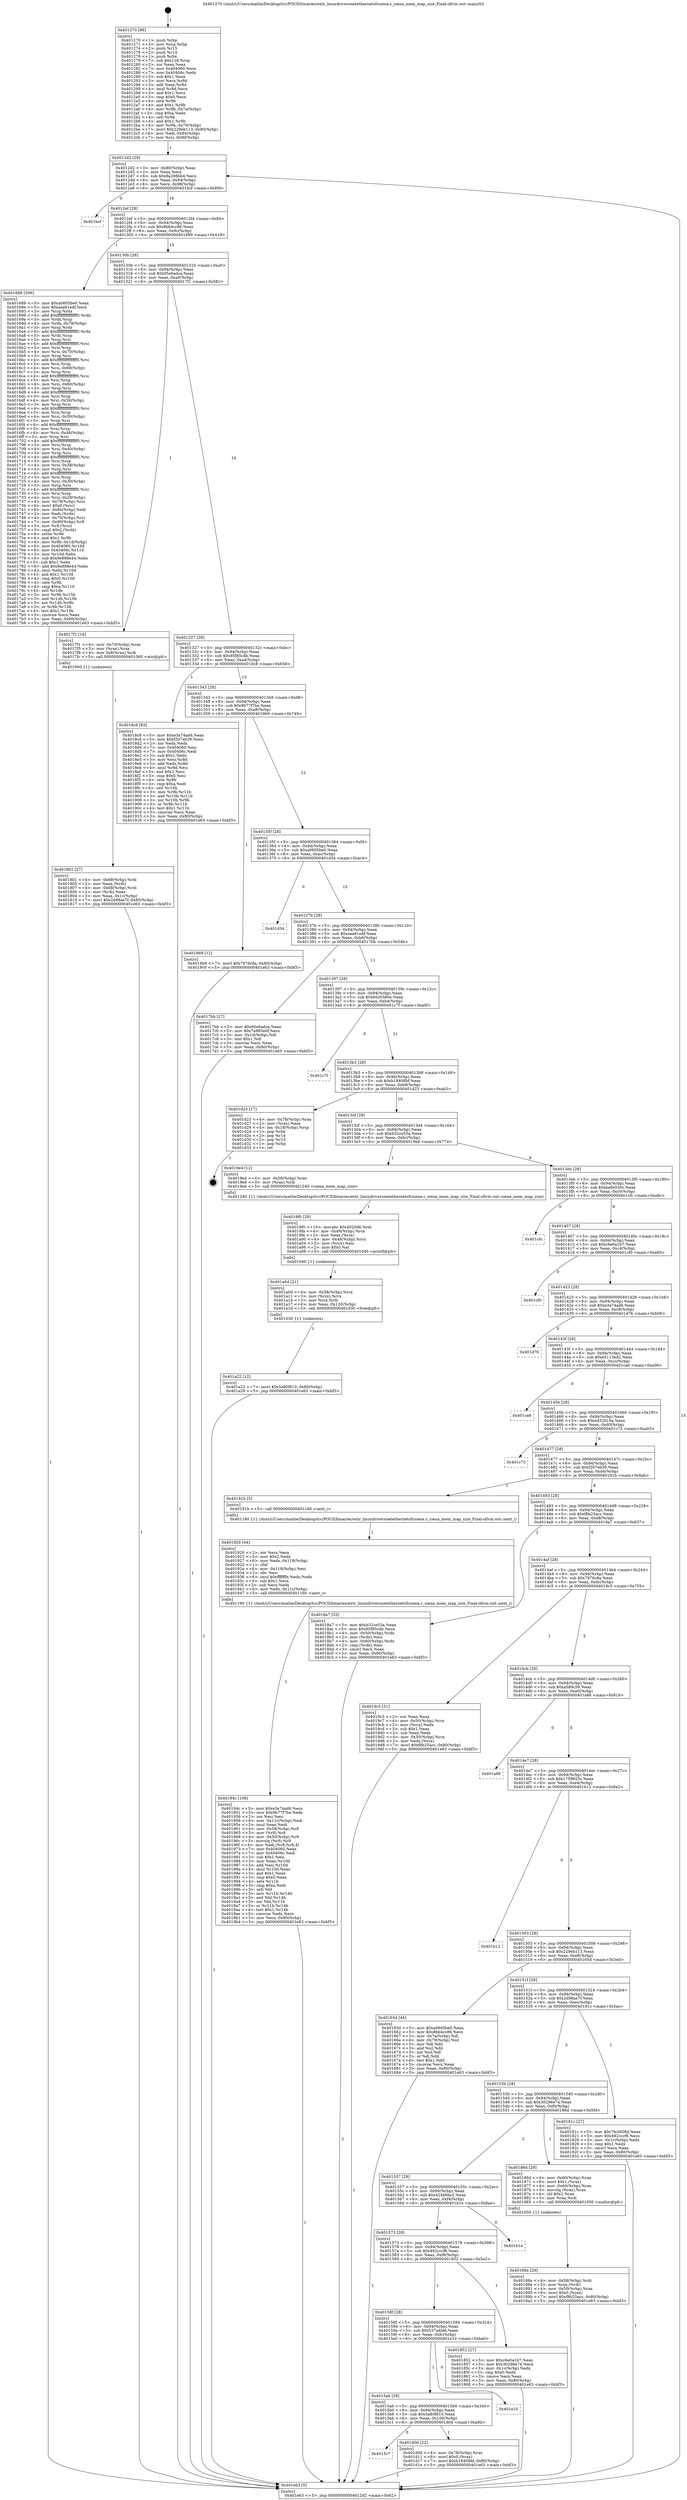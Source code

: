 digraph "0x401270" {
  label = "0x401270 (/mnt/c/Users/mathe/Desktop/tcc/POCII/binaries/extr_linuxdriversnetethernetsfcsiena.c_siena_mem_map_size_Final-ollvm.out::main(0))"
  labelloc = "t"
  node[shape=record]

  Entry [label="",width=0.3,height=0.3,shape=circle,fillcolor=black,style=filled]
  "0x4012d2" [label="{
     0x4012d2 [29]\l
     | [instrs]\l
     &nbsp;&nbsp;0x4012d2 \<+3\>: mov -0x80(%rbp),%eax\l
     &nbsp;&nbsp;0x4012d5 \<+2\>: mov %eax,%ecx\l
     &nbsp;&nbsp;0x4012d7 \<+6\>: sub $0x8a298bb4,%ecx\l
     &nbsp;&nbsp;0x4012dd \<+6\>: mov %eax,-0x94(%rbp)\l
     &nbsp;&nbsp;0x4012e3 \<+6\>: mov %ecx,-0x98(%rbp)\l
     &nbsp;&nbsp;0x4012e9 \<+6\>: je 0000000000401bcf \<main+0x95f\>\l
  }"]
  "0x401bcf" [label="{
     0x401bcf\l
  }", style=dashed]
  "0x4012ef" [label="{
     0x4012ef [28]\l
     | [instrs]\l
     &nbsp;&nbsp;0x4012ef \<+5\>: jmp 00000000004012f4 \<main+0x84\>\l
     &nbsp;&nbsp;0x4012f4 \<+6\>: mov -0x94(%rbp),%eax\l
     &nbsp;&nbsp;0x4012fa \<+5\>: sub $0x8bb4cc86,%eax\l
     &nbsp;&nbsp;0x4012ff \<+6\>: mov %eax,-0x9c(%rbp)\l
     &nbsp;&nbsp;0x401305 \<+6\>: je 0000000000401689 \<main+0x419\>\l
  }"]
  Exit [label="",width=0.3,height=0.3,shape=circle,fillcolor=black,style=filled,peripheries=2]
  "0x401689" [label="{
     0x401689 [306]\l
     | [instrs]\l
     &nbsp;&nbsp;0x401689 \<+5\>: mov $0xa0605be0,%eax\l
     &nbsp;&nbsp;0x40168e \<+5\>: mov $0xaaa81edf,%ecx\l
     &nbsp;&nbsp;0x401693 \<+3\>: mov %rsp,%rdx\l
     &nbsp;&nbsp;0x401696 \<+4\>: add $0xfffffffffffffff0,%rdx\l
     &nbsp;&nbsp;0x40169a \<+3\>: mov %rdx,%rsp\l
     &nbsp;&nbsp;0x40169d \<+4\>: mov %rdx,-0x78(%rbp)\l
     &nbsp;&nbsp;0x4016a1 \<+3\>: mov %rsp,%rdx\l
     &nbsp;&nbsp;0x4016a4 \<+4\>: add $0xfffffffffffffff0,%rdx\l
     &nbsp;&nbsp;0x4016a8 \<+3\>: mov %rdx,%rsp\l
     &nbsp;&nbsp;0x4016ab \<+3\>: mov %rsp,%rsi\l
     &nbsp;&nbsp;0x4016ae \<+4\>: add $0xfffffffffffffff0,%rsi\l
     &nbsp;&nbsp;0x4016b2 \<+3\>: mov %rsi,%rsp\l
     &nbsp;&nbsp;0x4016b5 \<+4\>: mov %rsi,-0x70(%rbp)\l
     &nbsp;&nbsp;0x4016b9 \<+3\>: mov %rsp,%rsi\l
     &nbsp;&nbsp;0x4016bc \<+4\>: add $0xfffffffffffffff0,%rsi\l
     &nbsp;&nbsp;0x4016c0 \<+3\>: mov %rsi,%rsp\l
     &nbsp;&nbsp;0x4016c3 \<+4\>: mov %rsi,-0x68(%rbp)\l
     &nbsp;&nbsp;0x4016c7 \<+3\>: mov %rsp,%rsi\l
     &nbsp;&nbsp;0x4016ca \<+4\>: add $0xfffffffffffffff0,%rsi\l
     &nbsp;&nbsp;0x4016ce \<+3\>: mov %rsi,%rsp\l
     &nbsp;&nbsp;0x4016d1 \<+4\>: mov %rsi,-0x60(%rbp)\l
     &nbsp;&nbsp;0x4016d5 \<+3\>: mov %rsp,%rsi\l
     &nbsp;&nbsp;0x4016d8 \<+4\>: add $0xfffffffffffffff0,%rsi\l
     &nbsp;&nbsp;0x4016dc \<+3\>: mov %rsi,%rsp\l
     &nbsp;&nbsp;0x4016df \<+4\>: mov %rsi,-0x58(%rbp)\l
     &nbsp;&nbsp;0x4016e3 \<+3\>: mov %rsp,%rsi\l
     &nbsp;&nbsp;0x4016e6 \<+4\>: add $0xfffffffffffffff0,%rsi\l
     &nbsp;&nbsp;0x4016ea \<+3\>: mov %rsi,%rsp\l
     &nbsp;&nbsp;0x4016ed \<+4\>: mov %rsi,-0x50(%rbp)\l
     &nbsp;&nbsp;0x4016f1 \<+3\>: mov %rsp,%rsi\l
     &nbsp;&nbsp;0x4016f4 \<+4\>: add $0xfffffffffffffff0,%rsi\l
     &nbsp;&nbsp;0x4016f8 \<+3\>: mov %rsi,%rsp\l
     &nbsp;&nbsp;0x4016fb \<+4\>: mov %rsi,-0x48(%rbp)\l
     &nbsp;&nbsp;0x4016ff \<+3\>: mov %rsp,%rsi\l
     &nbsp;&nbsp;0x401702 \<+4\>: add $0xfffffffffffffff0,%rsi\l
     &nbsp;&nbsp;0x401706 \<+3\>: mov %rsi,%rsp\l
     &nbsp;&nbsp;0x401709 \<+4\>: mov %rsi,-0x40(%rbp)\l
     &nbsp;&nbsp;0x40170d \<+3\>: mov %rsp,%rsi\l
     &nbsp;&nbsp;0x401710 \<+4\>: add $0xfffffffffffffff0,%rsi\l
     &nbsp;&nbsp;0x401714 \<+3\>: mov %rsi,%rsp\l
     &nbsp;&nbsp;0x401717 \<+4\>: mov %rsi,-0x38(%rbp)\l
     &nbsp;&nbsp;0x40171b \<+3\>: mov %rsp,%rsi\l
     &nbsp;&nbsp;0x40171e \<+4\>: add $0xfffffffffffffff0,%rsi\l
     &nbsp;&nbsp;0x401722 \<+3\>: mov %rsi,%rsp\l
     &nbsp;&nbsp;0x401725 \<+4\>: mov %rsi,-0x30(%rbp)\l
     &nbsp;&nbsp;0x401729 \<+3\>: mov %rsp,%rsi\l
     &nbsp;&nbsp;0x40172c \<+4\>: add $0xfffffffffffffff0,%rsi\l
     &nbsp;&nbsp;0x401730 \<+3\>: mov %rsi,%rsp\l
     &nbsp;&nbsp;0x401733 \<+4\>: mov %rsi,-0x28(%rbp)\l
     &nbsp;&nbsp;0x401737 \<+4\>: mov -0x78(%rbp),%rsi\l
     &nbsp;&nbsp;0x40173b \<+6\>: movl $0x0,(%rsi)\l
     &nbsp;&nbsp;0x401741 \<+6\>: mov -0x84(%rbp),%edi\l
     &nbsp;&nbsp;0x401747 \<+2\>: mov %edi,(%rdx)\l
     &nbsp;&nbsp;0x401749 \<+4\>: mov -0x70(%rbp),%rsi\l
     &nbsp;&nbsp;0x40174d \<+7\>: mov -0x90(%rbp),%r8\l
     &nbsp;&nbsp;0x401754 \<+3\>: mov %r8,(%rsi)\l
     &nbsp;&nbsp;0x401757 \<+3\>: cmpl $0x2,(%rdx)\l
     &nbsp;&nbsp;0x40175a \<+4\>: setne %r9b\l
     &nbsp;&nbsp;0x40175e \<+4\>: and $0x1,%r9b\l
     &nbsp;&nbsp;0x401762 \<+4\>: mov %r9b,-0x1d(%rbp)\l
     &nbsp;&nbsp;0x401766 \<+8\>: mov 0x404060,%r10d\l
     &nbsp;&nbsp;0x40176e \<+8\>: mov 0x40406c,%r11d\l
     &nbsp;&nbsp;0x401776 \<+3\>: mov %r10d,%ebx\l
     &nbsp;&nbsp;0x401779 \<+6\>: sub $0x9e888e44,%ebx\l
     &nbsp;&nbsp;0x40177f \<+3\>: sub $0x1,%ebx\l
     &nbsp;&nbsp;0x401782 \<+6\>: add $0x9e888e44,%ebx\l
     &nbsp;&nbsp;0x401788 \<+4\>: imul %ebx,%r10d\l
     &nbsp;&nbsp;0x40178c \<+4\>: and $0x1,%r10d\l
     &nbsp;&nbsp;0x401790 \<+4\>: cmp $0x0,%r10d\l
     &nbsp;&nbsp;0x401794 \<+4\>: sete %r9b\l
     &nbsp;&nbsp;0x401798 \<+4\>: cmp $0xa,%r11d\l
     &nbsp;&nbsp;0x40179c \<+4\>: setl %r14b\l
     &nbsp;&nbsp;0x4017a0 \<+3\>: mov %r9b,%r15b\l
     &nbsp;&nbsp;0x4017a3 \<+3\>: and %r14b,%r15b\l
     &nbsp;&nbsp;0x4017a6 \<+3\>: xor %r14b,%r9b\l
     &nbsp;&nbsp;0x4017a9 \<+3\>: or %r9b,%r15b\l
     &nbsp;&nbsp;0x4017ac \<+4\>: test $0x1,%r15b\l
     &nbsp;&nbsp;0x4017b0 \<+3\>: cmovne %ecx,%eax\l
     &nbsp;&nbsp;0x4017b3 \<+3\>: mov %eax,-0x80(%rbp)\l
     &nbsp;&nbsp;0x4017b6 \<+5\>: jmp 0000000000401e63 \<main+0xbf3\>\l
  }"]
  "0x40130b" [label="{
     0x40130b [28]\l
     | [instrs]\l
     &nbsp;&nbsp;0x40130b \<+5\>: jmp 0000000000401310 \<main+0xa0\>\l
     &nbsp;&nbsp;0x401310 \<+6\>: mov -0x94(%rbp),%eax\l
     &nbsp;&nbsp;0x401316 \<+5\>: sub $0x95e6adca,%eax\l
     &nbsp;&nbsp;0x40131b \<+6\>: mov %eax,-0xa0(%rbp)\l
     &nbsp;&nbsp;0x401321 \<+6\>: je 00000000004017f1 \<main+0x581\>\l
  }"]
  "0x4015c7" [label="{
     0x4015c7\l
  }", style=dashed]
  "0x4017f1" [label="{
     0x4017f1 [16]\l
     | [instrs]\l
     &nbsp;&nbsp;0x4017f1 \<+4\>: mov -0x70(%rbp),%rax\l
     &nbsp;&nbsp;0x4017f5 \<+3\>: mov (%rax),%rax\l
     &nbsp;&nbsp;0x4017f8 \<+4\>: mov 0x8(%rax),%rdi\l
     &nbsp;&nbsp;0x4017fc \<+5\>: call 0000000000401060 \<atoi@plt\>\l
     | [calls]\l
     &nbsp;&nbsp;0x401060 \{1\} (unknown)\l
  }"]
  "0x401327" [label="{
     0x401327 [28]\l
     | [instrs]\l
     &nbsp;&nbsp;0x401327 \<+5\>: jmp 000000000040132c \<main+0xbc\>\l
     &nbsp;&nbsp;0x40132c \<+6\>: mov -0x94(%rbp),%eax\l
     &nbsp;&nbsp;0x401332 \<+5\>: sub $0x95f85cdb,%eax\l
     &nbsp;&nbsp;0x401337 \<+6\>: mov %eax,-0xa4(%rbp)\l
     &nbsp;&nbsp;0x40133d \<+6\>: je 00000000004018c8 \<main+0x658\>\l
  }"]
  "0x401d0d" [label="{
     0x401d0d [22]\l
     | [instrs]\l
     &nbsp;&nbsp;0x401d0d \<+4\>: mov -0x78(%rbp),%rax\l
     &nbsp;&nbsp;0x401d11 \<+6\>: movl $0x0,(%rax)\l
     &nbsp;&nbsp;0x401d17 \<+7\>: movl $0xb18408bf,-0x80(%rbp)\l
     &nbsp;&nbsp;0x401d1e \<+5\>: jmp 0000000000401e63 \<main+0xbf3\>\l
  }"]
  "0x4018c8" [label="{
     0x4018c8 [83]\l
     | [instrs]\l
     &nbsp;&nbsp;0x4018c8 \<+5\>: mov $0xe3a74ad6,%eax\l
     &nbsp;&nbsp;0x4018cd \<+5\>: mov $0xf207eb39,%ecx\l
     &nbsp;&nbsp;0x4018d2 \<+2\>: xor %edx,%edx\l
     &nbsp;&nbsp;0x4018d4 \<+7\>: mov 0x404060,%esi\l
     &nbsp;&nbsp;0x4018db \<+7\>: mov 0x40406c,%edi\l
     &nbsp;&nbsp;0x4018e2 \<+3\>: sub $0x1,%edx\l
     &nbsp;&nbsp;0x4018e5 \<+3\>: mov %esi,%r8d\l
     &nbsp;&nbsp;0x4018e8 \<+3\>: add %edx,%r8d\l
     &nbsp;&nbsp;0x4018eb \<+4\>: imul %r8d,%esi\l
     &nbsp;&nbsp;0x4018ef \<+3\>: and $0x1,%esi\l
     &nbsp;&nbsp;0x4018f2 \<+3\>: cmp $0x0,%esi\l
     &nbsp;&nbsp;0x4018f5 \<+4\>: sete %r9b\l
     &nbsp;&nbsp;0x4018f9 \<+3\>: cmp $0xa,%edi\l
     &nbsp;&nbsp;0x4018fc \<+4\>: setl %r10b\l
     &nbsp;&nbsp;0x401900 \<+3\>: mov %r9b,%r11b\l
     &nbsp;&nbsp;0x401903 \<+3\>: and %r10b,%r11b\l
     &nbsp;&nbsp;0x401906 \<+3\>: xor %r10b,%r9b\l
     &nbsp;&nbsp;0x401909 \<+3\>: or %r9b,%r11b\l
     &nbsp;&nbsp;0x40190c \<+4\>: test $0x1,%r11b\l
     &nbsp;&nbsp;0x401910 \<+3\>: cmovne %ecx,%eax\l
     &nbsp;&nbsp;0x401913 \<+3\>: mov %eax,-0x80(%rbp)\l
     &nbsp;&nbsp;0x401916 \<+5\>: jmp 0000000000401e63 \<main+0xbf3\>\l
  }"]
  "0x401343" [label="{
     0x401343 [28]\l
     | [instrs]\l
     &nbsp;&nbsp;0x401343 \<+5\>: jmp 0000000000401348 \<main+0xd8\>\l
     &nbsp;&nbsp;0x401348 \<+6\>: mov -0x94(%rbp),%eax\l
     &nbsp;&nbsp;0x40134e \<+5\>: sub $0x9b77f7be,%eax\l
     &nbsp;&nbsp;0x401353 \<+6\>: mov %eax,-0xa8(%rbp)\l
     &nbsp;&nbsp;0x401359 \<+6\>: je 00000000004019b9 \<main+0x749\>\l
  }"]
  "0x4015ab" [label="{
     0x4015ab [28]\l
     | [instrs]\l
     &nbsp;&nbsp;0x4015ab \<+5\>: jmp 00000000004015b0 \<main+0x340\>\l
     &nbsp;&nbsp;0x4015b0 \<+6\>: mov -0x94(%rbp),%eax\l
     &nbsp;&nbsp;0x4015b6 \<+5\>: sub $0x5a80f810,%eax\l
     &nbsp;&nbsp;0x4015bb \<+6\>: mov %eax,-0x100(%rbp)\l
     &nbsp;&nbsp;0x4015c1 \<+6\>: je 0000000000401d0d \<main+0xa9d\>\l
  }"]
  "0x4019b9" [label="{
     0x4019b9 [12]\l
     | [instrs]\l
     &nbsp;&nbsp;0x4019b9 \<+7\>: movl $0x7976c8a,-0x80(%rbp)\l
     &nbsp;&nbsp;0x4019c0 \<+5\>: jmp 0000000000401e63 \<main+0xbf3\>\l
  }"]
  "0x40135f" [label="{
     0x40135f [28]\l
     | [instrs]\l
     &nbsp;&nbsp;0x40135f \<+5\>: jmp 0000000000401364 \<main+0xf4\>\l
     &nbsp;&nbsp;0x401364 \<+6\>: mov -0x94(%rbp),%eax\l
     &nbsp;&nbsp;0x40136a \<+5\>: sub $0xa0605be0,%eax\l
     &nbsp;&nbsp;0x40136f \<+6\>: mov %eax,-0xac(%rbp)\l
     &nbsp;&nbsp;0x401375 \<+6\>: je 0000000000401d34 \<main+0xac4\>\l
  }"]
  "0x401e10" [label="{
     0x401e10\l
  }", style=dashed]
  "0x401d34" [label="{
     0x401d34\l
  }", style=dashed]
  "0x40137b" [label="{
     0x40137b [28]\l
     | [instrs]\l
     &nbsp;&nbsp;0x40137b \<+5\>: jmp 0000000000401380 \<main+0x110\>\l
     &nbsp;&nbsp;0x401380 \<+6\>: mov -0x94(%rbp),%eax\l
     &nbsp;&nbsp;0x401386 \<+5\>: sub $0xaaa81edf,%eax\l
     &nbsp;&nbsp;0x40138b \<+6\>: mov %eax,-0xb0(%rbp)\l
     &nbsp;&nbsp;0x401391 \<+6\>: je 00000000004017bb \<main+0x54b\>\l
  }"]
  "0x401a22" [label="{
     0x401a22 [12]\l
     | [instrs]\l
     &nbsp;&nbsp;0x401a22 \<+7\>: movl $0x5a80f810,-0x80(%rbp)\l
     &nbsp;&nbsp;0x401a29 \<+5\>: jmp 0000000000401e63 \<main+0xbf3\>\l
  }"]
  "0x4017bb" [label="{
     0x4017bb [27]\l
     | [instrs]\l
     &nbsp;&nbsp;0x4017bb \<+5\>: mov $0x95e6adca,%eax\l
     &nbsp;&nbsp;0x4017c0 \<+5\>: mov $0x7a985e0f,%ecx\l
     &nbsp;&nbsp;0x4017c5 \<+3\>: mov -0x1d(%rbp),%dl\l
     &nbsp;&nbsp;0x4017c8 \<+3\>: test $0x1,%dl\l
     &nbsp;&nbsp;0x4017cb \<+3\>: cmovne %ecx,%eax\l
     &nbsp;&nbsp;0x4017ce \<+3\>: mov %eax,-0x80(%rbp)\l
     &nbsp;&nbsp;0x4017d1 \<+5\>: jmp 0000000000401e63 \<main+0xbf3\>\l
  }"]
  "0x401397" [label="{
     0x401397 [28]\l
     | [instrs]\l
     &nbsp;&nbsp;0x401397 \<+5\>: jmp 000000000040139c \<main+0x12c\>\l
     &nbsp;&nbsp;0x40139c \<+6\>: mov -0x94(%rbp),%eax\l
     &nbsp;&nbsp;0x4013a2 \<+5\>: sub $0xb0c0380e,%eax\l
     &nbsp;&nbsp;0x4013a7 \<+6\>: mov %eax,-0xb4(%rbp)\l
     &nbsp;&nbsp;0x4013ad \<+6\>: je 0000000000401c7f \<main+0xa0f\>\l
  }"]
  "0x401a0d" [label="{
     0x401a0d [21]\l
     | [instrs]\l
     &nbsp;&nbsp;0x401a0d \<+4\>: mov -0x58(%rbp),%rcx\l
     &nbsp;&nbsp;0x401a11 \<+3\>: mov (%rcx),%rcx\l
     &nbsp;&nbsp;0x401a14 \<+3\>: mov %rcx,%rdi\l
     &nbsp;&nbsp;0x401a17 \<+6\>: mov %eax,-0x120(%rbp)\l
     &nbsp;&nbsp;0x401a1d \<+5\>: call 0000000000401030 \<free@plt\>\l
     | [calls]\l
     &nbsp;&nbsp;0x401030 \{1\} (unknown)\l
  }"]
  "0x401c7f" [label="{
     0x401c7f\l
  }", style=dashed]
  "0x4013b3" [label="{
     0x4013b3 [28]\l
     | [instrs]\l
     &nbsp;&nbsp;0x4013b3 \<+5\>: jmp 00000000004013b8 \<main+0x148\>\l
     &nbsp;&nbsp;0x4013b8 \<+6\>: mov -0x94(%rbp),%eax\l
     &nbsp;&nbsp;0x4013be \<+5\>: sub $0xb18408bf,%eax\l
     &nbsp;&nbsp;0x4013c3 \<+6\>: mov %eax,-0xb8(%rbp)\l
     &nbsp;&nbsp;0x4013c9 \<+6\>: je 0000000000401d23 \<main+0xab3\>\l
  }"]
  "0x4019f0" [label="{
     0x4019f0 [29]\l
     | [instrs]\l
     &nbsp;&nbsp;0x4019f0 \<+10\>: movabs $0x4020d6,%rdi\l
     &nbsp;&nbsp;0x4019fa \<+4\>: mov -0x48(%rbp),%rcx\l
     &nbsp;&nbsp;0x4019fe \<+2\>: mov %eax,(%rcx)\l
     &nbsp;&nbsp;0x401a00 \<+4\>: mov -0x48(%rbp),%rcx\l
     &nbsp;&nbsp;0x401a04 \<+2\>: mov (%rcx),%esi\l
     &nbsp;&nbsp;0x401a06 \<+2\>: mov $0x0,%al\l
     &nbsp;&nbsp;0x401a08 \<+5\>: call 0000000000401040 \<printf@plt\>\l
     | [calls]\l
     &nbsp;&nbsp;0x401040 \{1\} (unknown)\l
  }"]
  "0x401d23" [label="{
     0x401d23 [17]\l
     | [instrs]\l
     &nbsp;&nbsp;0x401d23 \<+4\>: mov -0x78(%rbp),%rax\l
     &nbsp;&nbsp;0x401d27 \<+2\>: mov (%rax),%eax\l
     &nbsp;&nbsp;0x401d29 \<+4\>: lea -0x18(%rbp),%rsp\l
     &nbsp;&nbsp;0x401d2d \<+1\>: pop %rbx\l
     &nbsp;&nbsp;0x401d2e \<+2\>: pop %r14\l
     &nbsp;&nbsp;0x401d30 \<+2\>: pop %r15\l
     &nbsp;&nbsp;0x401d32 \<+1\>: pop %rbp\l
     &nbsp;&nbsp;0x401d33 \<+1\>: ret\l
  }"]
  "0x4013cf" [label="{
     0x4013cf [28]\l
     | [instrs]\l
     &nbsp;&nbsp;0x4013cf \<+5\>: jmp 00000000004013d4 \<main+0x164\>\l
     &nbsp;&nbsp;0x4013d4 \<+6\>: mov -0x94(%rbp),%eax\l
     &nbsp;&nbsp;0x4013da \<+5\>: sub $0xb32ce53a,%eax\l
     &nbsp;&nbsp;0x4013df \<+6\>: mov %eax,-0xbc(%rbp)\l
     &nbsp;&nbsp;0x4013e5 \<+6\>: je 00000000004019e4 \<main+0x774\>\l
  }"]
  "0x40194c" [label="{
     0x40194c [109]\l
     | [instrs]\l
     &nbsp;&nbsp;0x40194c \<+5\>: mov $0xe3a74ad6,%ecx\l
     &nbsp;&nbsp;0x401951 \<+5\>: mov $0x9b77f7be,%edx\l
     &nbsp;&nbsp;0x401956 \<+2\>: xor %esi,%esi\l
     &nbsp;&nbsp;0x401958 \<+6\>: mov -0x11c(%rbp),%edi\l
     &nbsp;&nbsp;0x40195e \<+3\>: imul %eax,%edi\l
     &nbsp;&nbsp;0x401961 \<+4\>: mov -0x58(%rbp),%r8\l
     &nbsp;&nbsp;0x401965 \<+3\>: mov (%r8),%r8\l
     &nbsp;&nbsp;0x401968 \<+4\>: mov -0x50(%rbp),%r9\l
     &nbsp;&nbsp;0x40196c \<+3\>: movslq (%r9),%r9\l
     &nbsp;&nbsp;0x40196f \<+4\>: mov %edi,(%r8,%r9,4)\l
     &nbsp;&nbsp;0x401973 \<+7\>: mov 0x404060,%eax\l
     &nbsp;&nbsp;0x40197a \<+7\>: mov 0x40406c,%edi\l
     &nbsp;&nbsp;0x401981 \<+3\>: sub $0x1,%esi\l
     &nbsp;&nbsp;0x401984 \<+3\>: mov %eax,%r10d\l
     &nbsp;&nbsp;0x401987 \<+3\>: add %esi,%r10d\l
     &nbsp;&nbsp;0x40198a \<+4\>: imul %r10d,%eax\l
     &nbsp;&nbsp;0x40198e \<+3\>: and $0x1,%eax\l
     &nbsp;&nbsp;0x401991 \<+3\>: cmp $0x0,%eax\l
     &nbsp;&nbsp;0x401994 \<+4\>: sete %r11b\l
     &nbsp;&nbsp;0x401998 \<+3\>: cmp $0xa,%edi\l
     &nbsp;&nbsp;0x40199b \<+3\>: setl %bl\l
     &nbsp;&nbsp;0x40199e \<+3\>: mov %r11b,%r14b\l
     &nbsp;&nbsp;0x4019a1 \<+3\>: and %bl,%r14b\l
     &nbsp;&nbsp;0x4019a4 \<+3\>: xor %bl,%r11b\l
     &nbsp;&nbsp;0x4019a7 \<+3\>: or %r11b,%r14b\l
     &nbsp;&nbsp;0x4019aa \<+4\>: test $0x1,%r14b\l
     &nbsp;&nbsp;0x4019ae \<+3\>: cmovne %edx,%ecx\l
     &nbsp;&nbsp;0x4019b1 \<+3\>: mov %ecx,-0x80(%rbp)\l
     &nbsp;&nbsp;0x4019b4 \<+5\>: jmp 0000000000401e63 \<main+0xbf3\>\l
  }"]
  "0x4019e4" [label="{
     0x4019e4 [12]\l
     | [instrs]\l
     &nbsp;&nbsp;0x4019e4 \<+4\>: mov -0x58(%rbp),%rax\l
     &nbsp;&nbsp;0x4019e8 \<+3\>: mov (%rax),%rdi\l
     &nbsp;&nbsp;0x4019eb \<+5\>: call 0000000000401240 \<siena_mem_map_size\>\l
     | [calls]\l
     &nbsp;&nbsp;0x401240 \{1\} (/mnt/c/Users/mathe/Desktop/tcc/POCII/binaries/extr_linuxdriversnetethernetsfcsiena.c_siena_mem_map_size_Final-ollvm.out::siena_mem_map_size)\l
  }"]
  "0x4013eb" [label="{
     0x4013eb [28]\l
     | [instrs]\l
     &nbsp;&nbsp;0x4013eb \<+5\>: jmp 00000000004013f0 \<main+0x180\>\l
     &nbsp;&nbsp;0x4013f0 \<+6\>: mov -0x94(%rbp),%eax\l
     &nbsp;&nbsp;0x4013f6 \<+5\>: sub $0xba9e550c,%eax\l
     &nbsp;&nbsp;0x4013fb \<+6\>: mov %eax,-0xc0(%rbp)\l
     &nbsp;&nbsp;0x401401 \<+6\>: je 0000000000401cfc \<main+0xa8c\>\l
  }"]
  "0x401920" [label="{
     0x401920 [44]\l
     | [instrs]\l
     &nbsp;&nbsp;0x401920 \<+2\>: xor %ecx,%ecx\l
     &nbsp;&nbsp;0x401922 \<+5\>: mov $0x2,%edx\l
     &nbsp;&nbsp;0x401927 \<+6\>: mov %edx,-0x118(%rbp)\l
     &nbsp;&nbsp;0x40192d \<+1\>: cltd\l
     &nbsp;&nbsp;0x40192e \<+6\>: mov -0x118(%rbp),%esi\l
     &nbsp;&nbsp;0x401934 \<+2\>: idiv %esi\l
     &nbsp;&nbsp;0x401936 \<+6\>: imul $0xfffffffe,%edx,%edx\l
     &nbsp;&nbsp;0x40193c \<+3\>: sub $0x1,%ecx\l
     &nbsp;&nbsp;0x40193f \<+2\>: sub %ecx,%edx\l
     &nbsp;&nbsp;0x401941 \<+6\>: mov %edx,-0x11c(%rbp)\l
     &nbsp;&nbsp;0x401947 \<+5\>: call 0000000000401160 \<next_i\>\l
     | [calls]\l
     &nbsp;&nbsp;0x401160 \{1\} (/mnt/c/Users/mathe/Desktop/tcc/POCII/binaries/extr_linuxdriversnetethernetsfcsiena.c_siena_mem_map_size_Final-ollvm.out::next_i)\l
  }"]
  "0x401cfc" [label="{
     0x401cfc\l
  }", style=dashed]
  "0x401407" [label="{
     0x401407 [28]\l
     | [instrs]\l
     &nbsp;&nbsp;0x401407 \<+5\>: jmp 000000000040140c \<main+0x19c\>\l
     &nbsp;&nbsp;0x40140c \<+6\>: mov -0x94(%rbp),%eax\l
     &nbsp;&nbsp;0x401412 \<+5\>: sub $0xc6e0a1b7,%eax\l
     &nbsp;&nbsp;0x401417 \<+6\>: mov %eax,-0xc4(%rbp)\l
     &nbsp;&nbsp;0x40141d \<+6\>: je 0000000000401cf0 \<main+0xa80\>\l
  }"]
  "0x40188a" [label="{
     0x40188a [29]\l
     | [instrs]\l
     &nbsp;&nbsp;0x40188a \<+4\>: mov -0x58(%rbp),%rdi\l
     &nbsp;&nbsp;0x40188e \<+3\>: mov %rax,(%rdi)\l
     &nbsp;&nbsp;0x401891 \<+4\>: mov -0x50(%rbp),%rax\l
     &nbsp;&nbsp;0x401895 \<+6\>: movl $0x0,(%rax)\l
     &nbsp;&nbsp;0x40189b \<+7\>: movl $0xf8b25acc,-0x80(%rbp)\l
     &nbsp;&nbsp;0x4018a2 \<+5\>: jmp 0000000000401e63 \<main+0xbf3\>\l
  }"]
  "0x401cf0" [label="{
     0x401cf0\l
  }", style=dashed]
  "0x401423" [label="{
     0x401423 [28]\l
     | [instrs]\l
     &nbsp;&nbsp;0x401423 \<+5\>: jmp 0000000000401428 \<main+0x1b8\>\l
     &nbsp;&nbsp;0x401428 \<+6\>: mov -0x94(%rbp),%eax\l
     &nbsp;&nbsp;0x40142e \<+5\>: sub $0xe3a74ad6,%eax\l
     &nbsp;&nbsp;0x401433 \<+6\>: mov %eax,-0xc8(%rbp)\l
     &nbsp;&nbsp;0x401439 \<+6\>: je 0000000000401d76 \<main+0xb06\>\l
  }"]
  "0x40158f" [label="{
     0x40158f [28]\l
     | [instrs]\l
     &nbsp;&nbsp;0x40158f \<+5\>: jmp 0000000000401594 \<main+0x324\>\l
     &nbsp;&nbsp;0x401594 \<+6\>: mov -0x94(%rbp),%eax\l
     &nbsp;&nbsp;0x40159a \<+5\>: sub $0x537a4fa6,%eax\l
     &nbsp;&nbsp;0x40159f \<+6\>: mov %eax,-0xfc(%rbp)\l
     &nbsp;&nbsp;0x4015a5 \<+6\>: je 0000000000401e10 \<main+0xba0\>\l
  }"]
  "0x401d76" [label="{
     0x401d76\l
  }", style=dashed]
  "0x40143f" [label="{
     0x40143f [28]\l
     | [instrs]\l
     &nbsp;&nbsp;0x40143f \<+5\>: jmp 0000000000401444 \<main+0x1d4\>\l
     &nbsp;&nbsp;0x401444 \<+6\>: mov -0x94(%rbp),%eax\l
     &nbsp;&nbsp;0x40144a \<+5\>: sub $0xe5113ed2,%eax\l
     &nbsp;&nbsp;0x40144f \<+6\>: mov %eax,-0xcc(%rbp)\l
     &nbsp;&nbsp;0x401455 \<+6\>: je 0000000000401ca6 \<main+0xa36\>\l
  }"]
  "0x401852" [label="{
     0x401852 [27]\l
     | [instrs]\l
     &nbsp;&nbsp;0x401852 \<+5\>: mov $0xc6e0a1b7,%eax\l
     &nbsp;&nbsp;0x401857 \<+5\>: mov $0x30296e74,%ecx\l
     &nbsp;&nbsp;0x40185c \<+3\>: mov -0x1c(%rbp),%edx\l
     &nbsp;&nbsp;0x40185f \<+3\>: cmp $0x0,%edx\l
     &nbsp;&nbsp;0x401862 \<+3\>: cmove %ecx,%eax\l
     &nbsp;&nbsp;0x401865 \<+3\>: mov %eax,-0x80(%rbp)\l
     &nbsp;&nbsp;0x401868 \<+5\>: jmp 0000000000401e63 \<main+0xbf3\>\l
  }"]
  "0x401ca6" [label="{
     0x401ca6\l
  }", style=dashed]
  "0x40145b" [label="{
     0x40145b [28]\l
     | [instrs]\l
     &nbsp;&nbsp;0x40145b \<+5\>: jmp 0000000000401460 \<main+0x1f0\>\l
     &nbsp;&nbsp;0x401460 \<+6\>: mov -0x94(%rbp),%eax\l
     &nbsp;&nbsp;0x401466 \<+5\>: sub $0xed32b10a,%eax\l
     &nbsp;&nbsp;0x40146b \<+6\>: mov %eax,-0xd0(%rbp)\l
     &nbsp;&nbsp;0x401471 \<+6\>: je 0000000000401c73 \<main+0xa03\>\l
  }"]
  "0x401573" [label="{
     0x401573 [28]\l
     | [instrs]\l
     &nbsp;&nbsp;0x401573 \<+5\>: jmp 0000000000401578 \<main+0x308\>\l
     &nbsp;&nbsp;0x401578 \<+6\>: mov -0x94(%rbp),%eax\l
     &nbsp;&nbsp;0x40157e \<+5\>: sub $0x492cccf6,%eax\l
     &nbsp;&nbsp;0x401583 \<+6\>: mov %eax,-0xf8(%rbp)\l
     &nbsp;&nbsp;0x401589 \<+6\>: je 0000000000401852 \<main+0x5e2\>\l
  }"]
  "0x401c73" [label="{
     0x401c73\l
  }", style=dashed]
  "0x401477" [label="{
     0x401477 [28]\l
     | [instrs]\l
     &nbsp;&nbsp;0x401477 \<+5\>: jmp 000000000040147c \<main+0x20c\>\l
     &nbsp;&nbsp;0x40147c \<+6\>: mov -0x94(%rbp),%eax\l
     &nbsp;&nbsp;0x401482 \<+5\>: sub $0xf207eb39,%eax\l
     &nbsp;&nbsp;0x401487 \<+6\>: mov %eax,-0xd4(%rbp)\l
     &nbsp;&nbsp;0x40148d \<+6\>: je 000000000040191b \<main+0x6ab\>\l
  }"]
  "0x401b1e" [label="{
     0x401b1e\l
  }", style=dashed]
  "0x40191b" [label="{
     0x40191b [5]\l
     | [instrs]\l
     &nbsp;&nbsp;0x40191b \<+5\>: call 0000000000401160 \<next_i\>\l
     | [calls]\l
     &nbsp;&nbsp;0x401160 \{1\} (/mnt/c/Users/mathe/Desktop/tcc/POCII/binaries/extr_linuxdriversnetethernetsfcsiena.c_siena_mem_map_size_Final-ollvm.out::next_i)\l
  }"]
  "0x401493" [label="{
     0x401493 [28]\l
     | [instrs]\l
     &nbsp;&nbsp;0x401493 \<+5\>: jmp 0000000000401498 \<main+0x228\>\l
     &nbsp;&nbsp;0x401498 \<+6\>: mov -0x94(%rbp),%eax\l
     &nbsp;&nbsp;0x40149e \<+5\>: sub $0xf8b25acc,%eax\l
     &nbsp;&nbsp;0x4014a3 \<+6\>: mov %eax,-0xd8(%rbp)\l
     &nbsp;&nbsp;0x4014a9 \<+6\>: je 00000000004018a7 \<main+0x637\>\l
  }"]
  "0x401557" [label="{
     0x401557 [28]\l
     | [instrs]\l
     &nbsp;&nbsp;0x401557 \<+5\>: jmp 000000000040155c \<main+0x2ec\>\l
     &nbsp;&nbsp;0x40155c \<+6\>: mov -0x94(%rbp),%eax\l
     &nbsp;&nbsp;0x401562 \<+5\>: sub $0x424b6bc2,%eax\l
     &nbsp;&nbsp;0x401567 \<+6\>: mov %eax,-0xf4(%rbp)\l
     &nbsp;&nbsp;0x40156d \<+6\>: je 0000000000401b1e \<main+0x8ae\>\l
  }"]
  "0x4018a7" [label="{
     0x4018a7 [33]\l
     | [instrs]\l
     &nbsp;&nbsp;0x4018a7 \<+5\>: mov $0xb32ce53a,%eax\l
     &nbsp;&nbsp;0x4018ac \<+5\>: mov $0x95f85cdb,%ecx\l
     &nbsp;&nbsp;0x4018b1 \<+4\>: mov -0x50(%rbp),%rdx\l
     &nbsp;&nbsp;0x4018b5 \<+2\>: mov (%rdx),%esi\l
     &nbsp;&nbsp;0x4018b7 \<+4\>: mov -0x60(%rbp),%rdx\l
     &nbsp;&nbsp;0x4018bb \<+2\>: cmp (%rdx),%esi\l
     &nbsp;&nbsp;0x4018bd \<+3\>: cmovl %ecx,%eax\l
     &nbsp;&nbsp;0x4018c0 \<+3\>: mov %eax,-0x80(%rbp)\l
     &nbsp;&nbsp;0x4018c3 \<+5\>: jmp 0000000000401e63 \<main+0xbf3\>\l
  }"]
  "0x4014af" [label="{
     0x4014af [28]\l
     | [instrs]\l
     &nbsp;&nbsp;0x4014af \<+5\>: jmp 00000000004014b4 \<main+0x244\>\l
     &nbsp;&nbsp;0x4014b4 \<+6\>: mov -0x94(%rbp),%eax\l
     &nbsp;&nbsp;0x4014ba \<+5\>: sub $0x7976c8a,%eax\l
     &nbsp;&nbsp;0x4014bf \<+6\>: mov %eax,-0xdc(%rbp)\l
     &nbsp;&nbsp;0x4014c5 \<+6\>: je 00000000004019c5 \<main+0x755\>\l
  }"]
  "0x40186d" [label="{
     0x40186d [29]\l
     | [instrs]\l
     &nbsp;&nbsp;0x40186d \<+4\>: mov -0x60(%rbp),%rax\l
     &nbsp;&nbsp;0x401871 \<+6\>: movl $0x1,(%rax)\l
     &nbsp;&nbsp;0x401877 \<+4\>: mov -0x60(%rbp),%rax\l
     &nbsp;&nbsp;0x40187b \<+3\>: movslq (%rax),%rax\l
     &nbsp;&nbsp;0x40187e \<+4\>: shl $0x2,%rax\l
     &nbsp;&nbsp;0x401882 \<+3\>: mov %rax,%rdi\l
     &nbsp;&nbsp;0x401885 \<+5\>: call 0000000000401050 \<malloc@plt\>\l
     | [calls]\l
     &nbsp;&nbsp;0x401050 \{1\} (unknown)\l
  }"]
  "0x4019c5" [label="{
     0x4019c5 [31]\l
     | [instrs]\l
     &nbsp;&nbsp;0x4019c5 \<+2\>: xor %eax,%eax\l
     &nbsp;&nbsp;0x4019c7 \<+4\>: mov -0x50(%rbp),%rcx\l
     &nbsp;&nbsp;0x4019cb \<+2\>: mov (%rcx),%edx\l
     &nbsp;&nbsp;0x4019cd \<+3\>: sub $0x1,%eax\l
     &nbsp;&nbsp;0x4019d0 \<+2\>: sub %eax,%edx\l
     &nbsp;&nbsp;0x4019d2 \<+4\>: mov -0x50(%rbp),%rcx\l
     &nbsp;&nbsp;0x4019d6 \<+2\>: mov %edx,(%rcx)\l
     &nbsp;&nbsp;0x4019d8 \<+7\>: movl $0xf8b25acc,-0x80(%rbp)\l
     &nbsp;&nbsp;0x4019df \<+5\>: jmp 0000000000401e63 \<main+0xbf3\>\l
  }"]
  "0x4014cb" [label="{
     0x4014cb [28]\l
     | [instrs]\l
     &nbsp;&nbsp;0x4014cb \<+5\>: jmp 00000000004014d0 \<main+0x260\>\l
     &nbsp;&nbsp;0x4014d0 \<+6\>: mov -0x94(%rbp),%eax\l
     &nbsp;&nbsp;0x4014d6 \<+5\>: sub $0xa589c59,%eax\l
     &nbsp;&nbsp;0x4014db \<+6\>: mov %eax,-0xe0(%rbp)\l
     &nbsp;&nbsp;0x4014e1 \<+6\>: je 0000000000401a86 \<main+0x816\>\l
  }"]
  "0x40153b" [label="{
     0x40153b [28]\l
     | [instrs]\l
     &nbsp;&nbsp;0x40153b \<+5\>: jmp 0000000000401540 \<main+0x2d0\>\l
     &nbsp;&nbsp;0x401540 \<+6\>: mov -0x94(%rbp),%eax\l
     &nbsp;&nbsp;0x401546 \<+5\>: sub $0x30296e74,%eax\l
     &nbsp;&nbsp;0x40154b \<+6\>: mov %eax,-0xf0(%rbp)\l
     &nbsp;&nbsp;0x401551 \<+6\>: je 000000000040186d \<main+0x5fd\>\l
  }"]
  "0x401a86" [label="{
     0x401a86\l
  }", style=dashed]
  "0x4014e7" [label="{
     0x4014e7 [28]\l
     | [instrs]\l
     &nbsp;&nbsp;0x4014e7 \<+5\>: jmp 00000000004014ec \<main+0x27c\>\l
     &nbsp;&nbsp;0x4014ec \<+6\>: mov -0x94(%rbp),%eax\l
     &nbsp;&nbsp;0x4014f2 \<+5\>: sub $0x1759923c,%eax\l
     &nbsp;&nbsp;0x4014f7 \<+6\>: mov %eax,-0xe4(%rbp)\l
     &nbsp;&nbsp;0x4014fd \<+6\>: je 0000000000401b12 \<main+0x8a2\>\l
  }"]
  "0x40181c" [label="{
     0x40181c [27]\l
     | [instrs]\l
     &nbsp;&nbsp;0x40181c \<+5\>: mov $0x7fe2606d,%eax\l
     &nbsp;&nbsp;0x401821 \<+5\>: mov $0x492cccf6,%ecx\l
     &nbsp;&nbsp;0x401826 \<+3\>: mov -0x1c(%rbp),%edx\l
     &nbsp;&nbsp;0x401829 \<+3\>: cmp $0x1,%edx\l
     &nbsp;&nbsp;0x40182c \<+3\>: cmovl %ecx,%eax\l
     &nbsp;&nbsp;0x40182f \<+3\>: mov %eax,-0x80(%rbp)\l
     &nbsp;&nbsp;0x401832 \<+5\>: jmp 0000000000401e63 \<main+0xbf3\>\l
  }"]
  "0x401b12" [label="{
     0x401b12\l
  }", style=dashed]
  "0x401503" [label="{
     0x401503 [28]\l
     | [instrs]\l
     &nbsp;&nbsp;0x401503 \<+5\>: jmp 0000000000401508 \<main+0x298\>\l
     &nbsp;&nbsp;0x401508 \<+6\>: mov -0x94(%rbp),%eax\l
     &nbsp;&nbsp;0x40150e \<+5\>: sub $0x229eb113,%eax\l
     &nbsp;&nbsp;0x401513 \<+6\>: mov %eax,-0xe8(%rbp)\l
     &nbsp;&nbsp;0x401519 \<+6\>: je 000000000040165d \<main+0x3ed\>\l
  }"]
  "0x401801" [label="{
     0x401801 [27]\l
     | [instrs]\l
     &nbsp;&nbsp;0x401801 \<+4\>: mov -0x68(%rbp),%rdi\l
     &nbsp;&nbsp;0x401805 \<+2\>: mov %eax,(%rdi)\l
     &nbsp;&nbsp;0x401807 \<+4\>: mov -0x68(%rbp),%rdi\l
     &nbsp;&nbsp;0x40180b \<+2\>: mov (%rdi),%eax\l
     &nbsp;&nbsp;0x40180d \<+3\>: mov %eax,-0x1c(%rbp)\l
     &nbsp;&nbsp;0x401810 \<+7\>: movl $0x2d98ae7f,-0x80(%rbp)\l
     &nbsp;&nbsp;0x401817 \<+5\>: jmp 0000000000401e63 \<main+0xbf3\>\l
  }"]
  "0x40165d" [label="{
     0x40165d [44]\l
     | [instrs]\l
     &nbsp;&nbsp;0x40165d \<+5\>: mov $0xa0605be0,%eax\l
     &nbsp;&nbsp;0x401662 \<+5\>: mov $0x8bb4cc86,%ecx\l
     &nbsp;&nbsp;0x401667 \<+3\>: mov -0x7a(%rbp),%dl\l
     &nbsp;&nbsp;0x40166a \<+4\>: mov -0x79(%rbp),%sil\l
     &nbsp;&nbsp;0x40166e \<+3\>: mov %dl,%dil\l
     &nbsp;&nbsp;0x401671 \<+3\>: and %sil,%dil\l
     &nbsp;&nbsp;0x401674 \<+3\>: xor %sil,%dl\l
     &nbsp;&nbsp;0x401677 \<+3\>: or %dl,%dil\l
     &nbsp;&nbsp;0x40167a \<+4\>: test $0x1,%dil\l
     &nbsp;&nbsp;0x40167e \<+3\>: cmovne %ecx,%eax\l
     &nbsp;&nbsp;0x401681 \<+3\>: mov %eax,-0x80(%rbp)\l
     &nbsp;&nbsp;0x401684 \<+5\>: jmp 0000000000401e63 \<main+0xbf3\>\l
  }"]
  "0x40151f" [label="{
     0x40151f [28]\l
     | [instrs]\l
     &nbsp;&nbsp;0x40151f \<+5\>: jmp 0000000000401524 \<main+0x2b4\>\l
     &nbsp;&nbsp;0x401524 \<+6\>: mov -0x94(%rbp),%eax\l
     &nbsp;&nbsp;0x40152a \<+5\>: sub $0x2d98ae7f,%eax\l
     &nbsp;&nbsp;0x40152f \<+6\>: mov %eax,-0xec(%rbp)\l
     &nbsp;&nbsp;0x401535 \<+6\>: je 000000000040181c \<main+0x5ac\>\l
  }"]
  "0x401e63" [label="{
     0x401e63 [5]\l
     | [instrs]\l
     &nbsp;&nbsp;0x401e63 \<+5\>: jmp 00000000004012d2 \<main+0x62\>\l
  }"]
  "0x401270" [label="{
     0x401270 [98]\l
     | [instrs]\l
     &nbsp;&nbsp;0x401270 \<+1\>: push %rbp\l
     &nbsp;&nbsp;0x401271 \<+3\>: mov %rsp,%rbp\l
     &nbsp;&nbsp;0x401274 \<+2\>: push %r15\l
     &nbsp;&nbsp;0x401276 \<+2\>: push %r14\l
     &nbsp;&nbsp;0x401278 \<+1\>: push %rbx\l
     &nbsp;&nbsp;0x401279 \<+7\>: sub $0x128,%rsp\l
     &nbsp;&nbsp;0x401280 \<+2\>: xor %eax,%eax\l
     &nbsp;&nbsp;0x401282 \<+7\>: mov 0x404060,%ecx\l
     &nbsp;&nbsp;0x401289 \<+7\>: mov 0x40406c,%edx\l
     &nbsp;&nbsp;0x401290 \<+3\>: sub $0x1,%eax\l
     &nbsp;&nbsp;0x401293 \<+3\>: mov %ecx,%r8d\l
     &nbsp;&nbsp;0x401296 \<+3\>: add %eax,%r8d\l
     &nbsp;&nbsp;0x401299 \<+4\>: imul %r8d,%ecx\l
     &nbsp;&nbsp;0x40129d \<+3\>: and $0x1,%ecx\l
     &nbsp;&nbsp;0x4012a0 \<+3\>: cmp $0x0,%ecx\l
     &nbsp;&nbsp;0x4012a3 \<+4\>: sete %r9b\l
     &nbsp;&nbsp;0x4012a7 \<+4\>: and $0x1,%r9b\l
     &nbsp;&nbsp;0x4012ab \<+4\>: mov %r9b,-0x7a(%rbp)\l
     &nbsp;&nbsp;0x4012af \<+3\>: cmp $0xa,%edx\l
     &nbsp;&nbsp;0x4012b2 \<+4\>: setl %r9b\l
     &nbsp;&nbsp;0x4012b6 \<+4\>: and $0x1,%r9b\l
     &nbsp;&nbsp;0x4012ba \<+4\>: mov %r9b,-0x79(%rbp)\l
     &nbsp;&nbsp;0x4012be \<+7\>: movl $0x229eb113,-0x80(%rbp)\l
     &nbsp;&nbsp;0x4012c5 \<+6\>: mov %edi,-0x84(%rbp)\l
     &nbsp;&nbsp;0x4012cb \<+7\>: mov %rsi,-0x90(%rbp)\l
  }"]
  Entry -> "0x401270" [label=" 1"]
  "0x4012d2" -> "0x401bcf" [label=" 0"]
  "0x4012d2" -> "0x4012ef" [label=" 16"]
  "0x401d23" -> Exit [label=" 1"]
  "0x4012ef" -> "0x401689" [label=" 1"]
  "0x4012ef" -> "0x40130b" [label=" 15"]
  "0x401d0d" -> "0x401e63" [label=" 1"]
  "0x40130b" -> "0x4017f1" [label=" 1"]
  "0x40130b" -> "0x401327" [label=" 14"]
  "0x4015ab" -> "0x4015c7" [label=" 0"]
  "0x401327" -> "0x4018c8" [label=" 1"]
  "0x401327" -> "0x401343" [label=" 13"]
  "0x4015ab" -> "0x401d0d" [label=" 1"]
  "0x401343" -> "0x4019b9" [label=" 1"]
  "0x401343" -> "0x40135f" [label=" 12"]
  "0x40158f" -> "0x4015ab" [label=" 1"]
  "0x40135f" -> "0x401d34" [label=" 0"]
  "0x40135f" -> "0x40137b" [label=" 12"]
  "0x40158f" -> "0x401e10" [label=" 0"]
  "0x40137b" -> "0x4017bb" [label=" 1"]
  "0x40137b" -> "0x401397" [label=" 11"]
  "0x401a22" -> "0x401e63" [label=" 1"]
  "0x401397" -> "0x401c7f" [label=" 0"]
  "0x401397" -> "0x4013b3" [label=" 11"]
  "0x401a0d" -> "0x401a22" [label=" 1"]
  "0x4013b3" -> "0x401d23" [label=" 1"]
  "0x4013b3" -> "0x4013cf" [label=" 10"]
  "0x4019f0" -> "0x401a0d" [label=" 1"]
  "0x4013cf" -> "0x4019e4" [label=" 1"]
  "0x4013cf" -> "0x4013eb" [label=" 9"]
  "0x4019e4" -> "0x4019f0" [label=" 1"]
  "0x4013eb" -> "0x401cfc" [label=" 0"]
  "0x4013eb" -> "0x401407" [label=" 9"]
  "0x4019c5" -> "0x401e63" [label=" 1"]
  "0x401407" -> "0x401cf0" [label=" 0"]
  "0x401407" -> "0x401423" [label=" 9"]
  "0x4019b9" -> "0x401e63" [label=" 1"]
  "0x401423" -> "0x401d76" [label=" 0"]
  "0x401423" -> "0x40143f" [label=" 9"]
  "0x40194c" -> "0x401e63" [label=" 1"]
  "0x40143f" -> "0x401ca6" [label=" 0"]
  "0x40143f" -> "0x40145b" [label=" 9"]
  "0x401920" -> "0x40194c" [label=" 1"]
  "0x40145b" -> "0x401c73" [label=" 0"]
  "0x40145b" -> "0x401477" [label=" 9"]
  "0x4018c8" -> "0x401e63" [label=" 1"]
  "0x401477" -> "0x40191b" [label=" 1"]
  "0x401477" -> "0x401493" [label=" 8"]
  "0x4018a7" -> "0x401e63" [label=" 2"]
  "0x401493" -> "0x4018a7" [label=" 2"]
  "0x401493" -> "0x4014af" [label=" 6"]
  "0x40186d" -> "0x40188a" [label=" 1"]
  "0x4014af" -> "0x4019c5" [label=" 1"]
  "0x4014af" -> "0x4014cb" [label=" 5"]
  "0x401852" -> "0x401e63" [label=" 1"]
  "0x4014cb" -> "0x401a86" [label=" 0"]
  "0x4014cb" -> "0x4014e7" [label=" 5"]
  "0x401573" -> "0x401852" [label=" 1"]
  "0x4014e7" -> "0x401b12" [label=" 0"]
  "0x4014e7" -> "0x401503" [label=" 5"]
  "0x40191b" -> "0x401920" [label=" 1"]
  "0x401503" -> "0x40165d" [label=" 1"]
  "0x401503" -> "0x40151f" [label=" 4"]
  "0x40165d" -> "0x401e63" [label=" 1"]
  "0x401270" -> "0x4012d2" [label=" 1"]
  "0x401e63" -> "0x4012d2" [label=" 15"]
  "0x401557" -> "0x401b1e" [label=" 0"]
  "0x401689" -> "0x401e63" [label=" 1"]
  "0x4017bb" -> "0x401e63" [label=" 1"]
  "0x4017f1" -> "0x401801" [label=" 1"]
  "0x401801" -> "0x401e63" [label=" 1"]
  "0x401557" -> "0x401573" [label=" 2"]
  "0x40151f" -> "0x40181c" [label=" 1"]
  "0x40151f" -> "0x40153b" [label=" 3"]
  "0x40181c" -> "0x401e63" [label=" 1"]
  "0x401573" -> "0x40158f" [label=" 1"]
  "0x40153b" -> "0x40186d" [label=" 1"]
  "0x40153b" -> "0x401557" [label=" 2"]
  "0x40188a" -> "0x401e63" [label=" 1"]
}
